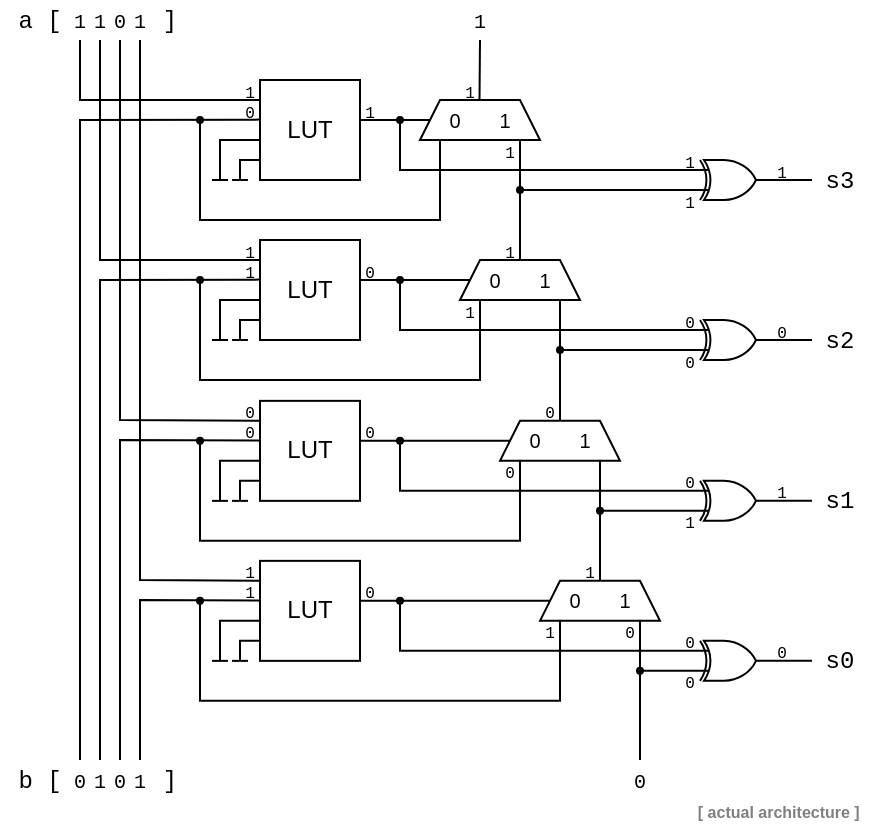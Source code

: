 <mxfile version="20.6.2" type="device"><diagram id="QIQ6ifybFqxWs6wBlKQ4" name="Page-1"><mxGraphModel dx="1132" dy="748" grid="1" gridSize="10" guides="1" tooltips="1" connect="1" arrows="1" fold="1" page="1" pageScale="1" pageWidth="827" pageHeight="1169" math="0" shadow="0"><root><mxCell id="0"/><mxCell id="1" parent="0"/><mxCell id="MsteO8W3NnB9zW2pHXRC-1" value="" style="endArrow=none;html=1;rounded=0;fontSize=10;" parent="1" edge="1"><mxGeometry width="50" height="50" relative="1" as="geometry"><mxPoint x="279.67" y="100.0" as="sourcePoint"/><mxPoint x="280" y="60" as="targetPoint"/></mxGeometry></mxCell><mxCell id="g6_F6uSluUPPCgOtx6B5-8" value="" style="verticalLabelPosition=bottom;shadow=0;dashed=0;align=center;html=1;verticalAlign=top;shape=mxgraph.electrical.logic_gates.logic_gate;operation=xor;" parent="1" vertex="1"><mxGeometry x="386" y="120" width="40" height="20" as="geometry"/></mxCell><mxCell id="g6_F6uSluUPPCgOtx6B5-10" value="" style="endArrow=oval;html=1;rounded=0;exitX=0;exitY=0.75;exitDx=0;exitDy=0;exitPerimeter=0;endFill=1;endSize=3;startSize=3;" parent="1" source="g6_F6uSluUPPCgOtx6B5-8" edge="1"><mxGeometry width="50" height="50" relative="1" as="geometry"><mxPoint x="330" y="150" as="sourcePoint"/><mxPoint x="300" y="135" as="targetPoint"/><Array as="points"/></mxGeometry></mxCell><mxCell id="g6_F6uSluUPPCgOtx6B5-11" value="" style="endArrow=oval;html=1;rounded=0;exitX=0;exitY=0.25;exitDx=0;exitDy=0;exitPerimeter=0;endFill=1;endSize=3;startSize=3;" parent="1" source="g6_F6uSluUPPCgOtx6B5-8" edge="1"><mxGeometry width="50" height="50" relative="1" as="geometry"><mxPoint x="263" y="140" as="sourcePoint"/><mxPoint x="240.0" y="100" as="targetPoint"/><Array as="points"><mxPoint x="240" y="125"/></Array></mxGeometry></mxCell><mxCell id="g6_F6uSluUPPCgOtx6B5-12" value="" style="endArrow=none;html=1;rounded=0;" parent="1" edge="1"><mxGeometry width="50" height="50" relative="1" as="geometry"><mxPoint x="426.0" y="130" as="sourcePoint"/><mxPoint x="446.0" y="130" as="targetPoint"/><Array as="points"/></mxGeometry></mxCell><mxCell id="g6_F6uSluUPPCgOtx6B5-23" value="" style="endArrow=none;html=1;rounded=0;fontSize=10;" parent="1" edge="1"><mxGeometry width="50" height="50" relative="1" as="geometry"><mxPoint x="300" y="170" as="sourcePoint"/><mxPoint x="300" y="110" as="targetPoint"/></mxGeometry></mxCell><mxCell id="g6_F6uSluUPPCgOtx6B5-24" value="" style="endArrow=none;html=1;rounded=0;fontSize=10;" parent="1" edge="1"><mxGeometry width="50" height="50" relative="1" as="geometry"><mxPoint x="260.0" y="100" as="sourcePoint"/><mxPoint x="220" y="100" as="targetPoint"/></mxGeometry></mxCell><mxCell id="g6_F6uSluUPPCgOtx6B5-25" value="" style="endArrow=baseDash;html=1;rounded=0;fontSize=10;endFill=0;" parent="1" edge="1"><mxGeometry width="50" height="50" relative="1" as="geometry"><mxPoint x="180.0" y="120" as="sourcePoint"/><mxPoint x="160" y="130" as="targetPoint"/><Array as="points"><mxPoint x="160" y="120"/></Array></mxGeometry></mxCell><mxCell id="g6_F6uSluUPPCgOtx6B5-26" value="" style="endArrow=baseDash;html=1;rounded=0;fontSize=10;endFill=0;" parent="1" edge="1"><mxGeometry width="50" height="50" relative="1" as="geometry"><mxPoint x="180" y="110" as="sourcePoint"/><mxPoint x="150" y="130" as="targetPoint"/><Array as="points"><mxPoint x="150" y="110"/></Array></mxGeometry></mxCell><mxCell id="g6_F6uSluUPPCgOtx6B5-27" value="" style="endArrow=none;html=1;rounded=0;fontSize=10;" parent="1" edge="1"><mxGeometry width="50" height="50" relative="1" as="geometry"><mxPoint x="170.0" y="99.81" as="sourcePoint"/><mxPoint x="80" y="420" as="targetPoint"/><Array as="points"><mxPoint x="80" y="100"/></Array></mxGeometry></mxCell><mxCell id="g6_F6uSluUPPCgOtx6B5-28" value="" style="endArrow=none;html=1;rounded=0;fontSize=10;" parent="1" edge="1"><mxGeometry width="50" height="50" relative="1" as="geometry"><mxPoint x="170.0" y="90" as="sourcePoint"/><mxPoint x="80" y="60" as="targetPoint"/><Array as="points"><mxPoint x="80" y="90"/></Array></mxGeometry></mxCell><mxCell id="g6_F6uSluUPPCgOtx6B5-1" value="LUT" style="rounded=0;whiteSpace=wrap;html=1;" parent="1" vertex="1"><mxGeometry x="170" y="80" width="50" height="50" as="geometry"/></mxCell><mxCell id="g6_F6uSluUPPCgOtx6B5-29" value="" style="endArrow=oval;html=1;rounded=0;endFill=1;endSize=3;startSize=3;" parent="1" edge="1"><mxGeometry width="50" height="50" relative="1" as="geometry"><mxPoint x="260" y="110" as="sourcePoint"/><mxPoint x="140" y="100" as="targetPoint"/><Array as="points"><mxPoint x="260" y="150"/><mxPoint x="140" y="150"/></Array></mxGeometry></mxCell><mxCell id="g6_F6uSluUPPCgOtx6B5-9" value="&lt;font style=&quot;font-size: 10px;&quot;&gt;0&amp;nbsp; &amp;nbsp; &amp;nbsp; &amp;nbsp;1&lt;/font&gt;" style="shape=trapezoid;perimeter=trapezoidPerimeter;whiteSpace=wrap;html=1;fixedSize=1;size=10;" parent="1" vertex="1"><mxGeometry x="250" y="90" width="60" height="20" as="geometry"/></mxCell><mxCell id="g6_F6uSluUPPCgOtx6B5-83" value="" style="verticalLabelPosition=bottom;shadow=0;dashed=0;align=center;html=1;verticalAlign=top;shape=mxgraph.electrical.logic_gates.logic_gate;operation=xor;" parent="1" vertex="1"><mxGeometry x="386" y="200" width="40" height="20" as="geometry"/></mxCell><mxCell id="g6_F6uSluUPPCgOtx6B5-84" value="" style="endArrow=oval;html=1;rounded=0;exitX=0;exitY=0.75;exitDx=0;exitDy=0;exitPerimeter=0;endFill=1;endSize=3;startSize=3;" parent="1" source="g6_F6uSluUPPCgOtx6B5-83" edge="1"><mxGeometry width="50" height="50" relative="1" as="geometry"><mxPoint x="330" y="230" as="sourcePoint"/><mxPoint x="320" y="215" as="targetPoint"/><Array as="points"/></mxGeometry></mxCell><mxCell id="g6_F6uSluUPPCgOtx6B5-85" value="" style="endArrow=oval;html=1;rounded=0;exitX=0;exitY=0.25;exitDx=0;exitDy=0;exitPerimeter=0;endFill=1;endSize=3;startSize=3;" parent="1" source="g6_F6uSluUPPCgOtx6B5-83" edge="1"><mxGeometry width="50" height="50" relative="1" as="geometry"><mxPoint x="263" y="220" as="sourcePoint"/><mxPoint x="240.0" y="180" as="targetPoint"/><Array as="points"><mxPoint x="240" y="205"/></Array></mxGeometry></mxCell><mxCell id="g6_F6uSluUPPCgOtx6B5-86" value="" style="endArrow=none;html=1;rounded=0;" parent="1" edge="1"><mxGeometry width="50" height="50" relative="1" as="geometry"><mxPoint x="426" y="210" as="sourcePoint"/><mxPoint x="446" y="210" as="targetPoint"/><Array as="points"/></mxGeometry></mxCell><mxCell id="g6_F6uSluUPPCgOtx6B5-87" value="" style="endArrow=none;html=1;rounded=0;fontSize=10;" parent="1" edge="1"><mxGeometry width="50" height="50" relative="1" as="geometry"><mxPoint x="320.0" y="250" as="sourcePoint"/><mxPoint x="320.0" y="190" as="targetPoint"/></mxGeometry></mxCell><mxCell id="g6_F6uSluUPPCgOtx6B5-88" value="" style="endArrow=none;html=1;rounded=0;fontSize=10;" parent="1" edge="1"><mxGeometry width="50" height="50" relative="1" as="geometry"><mxPoint x="280" y="180" as="sourcePoint"/><mxPoint x="220" y="180" as="targetPoint"/></mxGeometry></mxCell><mxCell id="g6_F6uSluUPPCgOtx6B5-89" value="" style="endArrow=baseDash;html=1;rounded=0;fontSize=10;endFill=0;" parent="1" edge="1"><mxGeometry width="50" height="50" relative="1" as="geometry"><mxPoint x="180.0" y="200" as="sourcePoint"/><mxPoint x="160" y="210" as="targetPoint"/><Array as="points"><mxPoint x="160" y="200"/></Array></mxGeometry></mxCell><mxCell id="g6_F6uSluUPPCgOtx6B5-90" value="" style="endArrow=baseDash;html=1;rounded=0;fontSize=10;endFill=0;" parent="1" edge="1"><mxGeometry width="50" height="50" relative="1" as="geometry"><mxPoint x="180" y="190" as="sourcePoint"/><mxPoint x="150" y="210" as="targetPoint"/><Array as="points"><mxPoint x="150" y="190"/></Array></mxGeometry></mxCell><mxCell id="g6_F6uSluUPPCgOtx6B5-91" value="" style="endArrow=none;html=1;rounded=0;fontSize=10;" parent="1" edge="1"><mxGeometry width="50" height="50" relative="1" as="geometry"><mxPoint x="170.0" y="179.81" as="sourcePoint"/><mxPoint x="90" y="420" as="targetPoint"/><Array as="points"><mxPoint x="90" y="180"/></Array></mxGeometry></mxCell><mxCell id="g6_F6uSluUPPCgOtx6B5-92" value="" style="endArrow=none;html=1;rounded=0;fontSize=10;" parent="1" edge="1"><mxGeometry width="50" height="50" relative="1" as="geometry"><mxPoint x="170.0" y="170" as="sourcePoint"/><mxPoint x="90" y="60" as="targetPoint"/><Array as="points"><mxPoint x="90" y="170"/></Array></mxGeometry></mxCell><mxCell id="g6_F6uSluUPPCgOtx6B5-93" value="LUT" style="rounded=0;whiteSpace=wrap;html=1;" parent="1" vertex="1"><mxGeometry x="170" y="160" width="50" height="50" as="geometry"/></mxCell><mxCell id="g6_F6uSluUPPCgOtx6B5-94" value="" style="endArrow=oval;html=1;rounded=0;endFill=1;endSize=3;startSize=3;" parent="1" edge="1"><mxGeometry width="50" height="50" relative="1" as="geometry"><mxPoint x="280" y="190" as="sourcePoint"/><mxPoint x="140" y="180" as="targetPoint"/><Array as="points"><mxPoint x="280" y="230"/><mxPoint x="140" y="230"/></Array></mxGeometry></mxCell><mxCell id="g6_F6uSluUPPCgOtx6B5-95" value="&lt;font style=&quot;font-size: 10px;&quot;&gt;0&amp;nbsp; &amp;nbsp; &amp;nbsp; &amp;nbsp;1&lt;/font&gt;" style="shape=trapezoid;perimeter=trapezoidPerimeter;whiteSpace=wrap;html=1;fixedSize=1;size=10;" parent="1" vertex="1"><mxGeometry x="270" y="170" width="60" height="20" as="geometry"/></mxCell><mxCell id="g6_F6uSluUPPCgOtx6B5-96" value="" style="verticalLabelPosition=bottom;shadow=0;dashed=0;align=center;html=1;verticalAlign=top;shape=mxgraph.electrical.logic_gates.logic_gate;operation=xor;" parent="1" vertex="1"><mxGeometry x="386" y="280.43" width="40" height="20" as="geometry"/></mxCell><mxCell id="g6_F6uSluUPPCgOtx6B5-97" value="" style="endArrow=oval;html=1;rounded=0;exitX=0;exitY=0.75;exitDx=0;exitDy=0;exitPerimeter=0;endFill=1;endSize=3;startSize=3;" parent="1" source="g6_F6uSluUPPCgOtx6B5-96" edge="1"><mxGeometry width="50" height="50" relative="1" as="geometry"><mxPoint x="330" y="310.43" as="sourcePoint"/><mxPoint x="340" y="295.43" as="targetPoint"/><Array as="points"/></mxGeometry></mxCell><mxCell id="g6_F6uSluUPPCgOtx6B5-98" value="" style="endArrow=oval;html=1;rounded=0;exitX=0;exitY=0.25;exitDx=0;exitDy=0;exitPerimeter=0;endFill=1;endSize=3;startSize=3;" parent="1" source="g6_F6uSluUPPCgOtx6B5-96" edge="1"><mxGeometry width="50" height="50" relative="1" as="geometry"><mxPoint x="263" y="300.43" as="sourcePoint"/><mxPoint x="240.0" y="260.43" as="targetPoint"/><Array as="points"><mxPoint x="240" y="285.43"/></Array></mxGeometry></mxCell><mxCell id="g6_F6uSluUPPCgOtx6B5-99" value="" style="endArrow=none;html=1;rounded=0;" parent="1" edge="1"><mxGeometry width="50" height="50" relative="1" as="geometry"><mxPoint x="426" y="290.43" as="sourcePoint"/><mxPoint x="446" y="290.43" as="targetPoint"/><Array as="points"/></mxGeometry></mxCell><mxCell id="g6_F6uSluUPPCgOtx6B5-100" value="" style="endArrow=none;html=1;rounded=0;fontSize=10;" parent="1" edge="1"><mxGeometry width="50" height="50" relative="1" as="geometry"><mxPoint x="340" y="330.43" as="sourcePoint"/><mxPoint x="340" y="270.43" as="targetPoint"/></mxGeometry></mxCell><mxCell id="g6_F6uSluUPPCgOtx6B5-101" value="" style="endArrow=none;html=1;rounded=0;fontSize=10;" parent="1" edge="1"><mxGeometry width="50" height="50" relative="1" as="geometry"><mxPoint x="300" y="260.43" as="sourcePoint"/><mxPoint x="220" y="260.43" as="targetPoint"/></mxGeometry></mxCell><mxCell id="g6_F6uSluUPPCgOtx6B5-102" value="" style="endArrow=baseDash;html=1;rounded=0;fontSize=10;endFill=0;" parent="1" edge="1"><mxGeometry width="50" height="50" relative="1" as="geometry"><mxPoint x="180.0" y="280.43" as="sourcePoint"/><mxPoint x="160" y="290.43" as="targetPoint"/><Array as="points"><mxPoint x="160" y="280.43"/></Array></mxGeometry></mxCell><mxCell id="g6_F6uSluUPPCgOtx6B5-103" value="" style="endArrow=baseDash;html=1;rounded=0;fontSize=10;endFill=0;" parent="1" edge="1"><mxGeometry width="50" height="50" relative="1" as="geometry"><mxPoint x="180" y="270.43" as="sourcePoint"/><mxPoint x="150" y="290.43" as="targetPoint"/><Array as="points"><mxPoint x="150" y="270.43"/></Array></mxGeometry></mxCell><mxCell id="g6_F6uSluUPPCgOtx6B5-104" value="" style="endArrow=none;html=1;rounded=0;fontSize=10;" parent="1" edge="1"><mxGeometry width="50" height="50" relative="1" as="geometry"><mxPoint x="170.0" y="260.24" as="sourcePoint"/><mxPoint x="100" y="420" as="targetPoint"/><Array as="points"><mxPoint x="100" y="260"/></Array></mxGeometry></mxCell><mxCell id="g6_F6uSluUPPCgOtx6B5-105" value="" style="endArrow=none;html=1;rounded=0;fontSize=10;" parent="1" edge="1"><mxGeometry width="50" height="50" relative="1" as="geometry"><mxPoint x="170.0" y="250.43" as="sourcePoint"/><mxPoint x="100" y="60" as="targetPoint"/><Array as="points"><mxPoint x="100" y="250"/></Array></mxGeometry></mxCell><mxCell id="g6_F6uSluUPPCgOtx6B5-106" value="LUT" style="rounded=0;whiteSpace=wrap;html=1;" parent="1" vertex="1"><mxGeometry x="170" y="240.43" width="50" height="50" as="geometry"/></mxCell><mxCell id="g6_F6uSluUPPCgOtx6B5-107" value="" style="endArrow=oval;html=1;rounded=0;endFill=1;endSize=3;startSize=3;" parent="1" edge="1"><mxGeometry width="50" height="50" relative="1" as="geometry"><mxPoint x="300" y="270.43" as="sourcePoint"/><mxPoint x="140" y="260.43" as="targetPoint"/><Array as="points"><mxPoint x="300" y="310.43"/><mxPoint x="140" y="310.43"/></Array></mxGeometry></mxCell><mxCell id="g6_F6uSluUPPCgOtx6B5-108" value="&lt;font style=&quot;font-size: 10px;&quot;&gt;0&amp;nbsp; &amp;nbsp; &amp;nbsp; &amp;nbsp;1&lt;/font&gt;" style="shape=trapezoid;perimeter=trapezoidPerimeter;whiteSpace=wrap;html=1;fixedSize=1;size=10;" parent="1" vertex="1"><mxGeometry x="290" y="250.43" width="60" height="20" as="geometry"/></mxCell><mxCell id="g6_F6uSluUPPCgOtx6B5-122" value="" style="verticalLabelPosition=bottom;shadow=0;dashed=0;align=center;html=1;verticalAlign=top;shape=mxgraph.electrical.logic_gates.logic_gate;operation=xor;" parent="1" vertex="1"><mxGeometry x="386" y="360.43" width="40" height="20" as="geometry"/></mxCell><mxCell id="g6_F6uSluUPPCgOtx6B5-123" value="" style="endArrow=oval;html=1;rounded=0;exitX=0;exitY=0.75;exitDx=0;exitDy=0;exitPerimeter=0;endFill=1;endSize=3;startSize=3;" parent="1" source="g6_F6uSluUPPCgOtx6B5-122" edge="1"><mxGeometry width="50" height="50" relative="1" as="geometry"><mxPoint x="330" y="390.43" as="sourcePoint"/><mxPoint x="360" y="375.43" as="targetPoint"/><Array as="points"/></mxGeometry></mxCell><mxCell id="g6_F6uSluUPPCgOtx6B5-124" value="" style="endArrow=oval;html=1;rounded=0;exitX=0;exitY=0.25;exitDx=0;exitDy=0;exitPerimeter=0;endFill=1;endSize=3;startSize=3;" parent="1" source="g6_F6uSluUPPCgOtx6B5-122" edge="1"><mxGeometry width="50" height="50" relative="1" as="geometry"><mxPoint x="263" y="380.43" as="sourcePoint"/><mxPoint x="240" y="340.43" as="targetPoint"/><Array as="points"><mxPoint x="240" y="365.43"/></Array></mxGeometry></mxCell><mxCell id="g6_F6uSluUPPCgOtx6B5-125" value="" style="endArrow=none;html=1;rounded=0;" parent="1" edge="1"><mxGeometry width="50" height="50" relative="1" as="geometry"><mxPoint x="426" y="370.43" as="sourcePoint"/><mxPoint x="446" y="370.43" as="targetPoint"/><Array as="points"/></mxGeometry></mxCell><mxCell id="g6_F6uSluUPPCgOtx6B5-126" value="" style="endArrow=none;html=1;rounded=0;fontSize=10;" parent="1" edge="1"><mxGeometry width="50" height="50" relative="1" as="geometry"><mxPoint x="360" y="420" as="sourcePoint"/><mxPoint x="360" y="350.43" as="targetPoint"/></mxGeometry></mxCell><mxCell id="g6_F6uSluUPPCgOtx6B5-127" value="" style="endArrow=none;html=1;rounded=0;fontSize=10;" parent="1" edge="1"><mxGeometry width="50" height="50" relative="1" as="geometry"><mxPoint x="320" y="340.43" as="sourcePoint"/><mxPoint x="220" y="340.43" as="targetPoint"/></mxGeometry></mxCell><mxCell id="g6_F6uSluUPPCgOtx6B5-128" value="" style="endArrow=baseDash;html=1;rounded=0;fontSize=10;endFill=0;" parent="1" edge="1"><mxGeometry width="50" height="50" relative="1" as="geometry"><mxPoint x="180.0" y="360.43" as="sourcePoint"/><mxPoint x="160" y="370.43" as="targetPoint"/><Array as="points"><mxPoint x="160" y="360.43"/></Array></mxGeometry></mxCell><mxCell id="g6_F6uSluUPPCgOtx6B5-129" value="" style="endArrow=baseDash;html=1;rounded=0;fontSize=10;endFill=0;" parent="1" edge="1"><mxGeometry width="50" height="50" relative="1" as="geometry"><mxPoint x="180" y="350.43" as="sourcePoint"/><mxPoint x="150" y="370.43" as="targetPoint"/><Array as="points"><mxPoint x="150" y="350.43"/></Array></mxGeometry></mxCell><mxCell id="g6_F6uSluUPPCgOtx6B5-130" value="" style="endArrow=none;html=1;rounded=0;fontSize=10;" parent="1" edge="1"><mxGeometry width="50" height="50" relative="1" as="geometry"><mxPoint x="170.0" y="340.24" as="sourcePoint"/><mxPoint x="110" y="420" as="targetPoint"/><Array as="points"><mxPoint x="110" y="340"/></Array></mxGeometry></mxCell><mxCell id="g6_F6uSluUPPCgOtx6B5-131" value="" style="endArrow=none;html=1;rounded=0;fontSize=10;" parent="1" edge="1"><mxGeometry width="50" height="50" relative="1" as="geometry"><mxPoint x="170.0" y="330.43" as="sourcePoint"/><mxPoint x="110" y="60" as="targetPoint"/><Array as="points"><mxPoint x="110" y="330"/></Array></mxGeometry></mxCell><mxCell id="g6_F6uSluUPPCgOtx6B5-132" value="LUT" style="rounded=0;whiteSpace=wrap;html=1;" parent="1" vertex="1"><mxGeometry x="170" y="320.43" width="50" height="50" as="geometry"/></mxCell><mxCell id="g6_F6uSluUPPCgOtx6B5-133" value="" style="endArrow=oval;html=1;rounded=0;endFill=1;endSize=3;startSize=3;" parent="1" edge="1"><mxGeometry width="50" height="50" relative="1" as="geometry"><mxPoint x="320" y="350.43" as="sourcePoint"/><mxPoint x="140" y="340.43" as="targetPoint"/><Array as="points"><mxPoint x="320" y="390.43"/><mxPoint x="140" y="390.43"/></Array></mxGeometry></mxCell><mxCell id="g6_F6uSluUPPCgOtx6B5-134" value="&lt;font style=&quot;font-size: 10px;&quot;&gt;0&amp;nbsp; &amp;nbsp; &amp;nbsp; &amp;nbsp;1&lt;/font&gt;" style="shape=trapezoid;perimeter=trapezoidPerimeter;whiteSpace=wrap;html=1;fixedSize=1;size=10;" parent="1" vertex="1"><mxGeometry x="310" y="330.43" width="60" height="20" as="geometry"/></mxCell><mxCell id="MsteO8W3NnB9zW2pHXRC-4" value="&lt;font face=&quot;Courier New&quot;&gt;s0&lt;/font&gt;" style="text;html=1;strokeColor=none;fillColor=none;align=center;verticalAlign=middle;whiteSpace=wrap;rounded=0;" parent="1" vertex="1"><mxGeometry x="450" y="360" width="20" height="20" as="geometry"/></mxCell><mxCell id="MsteO8W3NnB9zW2pHXRC-5" value="&lt;font face=&quot;Courier New&quot;&gt;s1&lt;/font&gt;" style="text;html=1;strokeColor=none;fillColor=none;align=center;verticalAlign=middle;whiteSpace=wrap;rounded=0;" parent="1" vertex="1"><mxGeometry x="450" y="280.43" width="20" height="20" as="geometry"/></mxCell><mxCell id="MsteO8W3NnB9zW2pHXRC-6" value="&lt;font face=&quot;Courier New&quot;&gt;s2&lt;/font&gt;" style="text;html=1;strokeColor=none;fillColor=none;align=center;verticalAlign=middle;whiteSpace=wrap;rounded=0;" parent="1" vertex="1"><mxGeometry x="450" y="200" width="20" height="20" as="geometry"/></mxCell><mxCell id="MsteO8W3NnB9zW2pHXRC-7" value="&lt;font face=&quot;Courier New&quot;&gt;s3&lt;/font&gt;" style="text;html=1;strokeColor=none;fillColor=none;align=center;verticalAlign=middle;whiteSpace=wrap;rounded=0;" parent="1" vertex="1"><mxGeometry x="450" y="120" width="20" height="20" as="geometry"/></mxCell><mxCell id="MsteO8W3NnB9zW2pHXRC-8" value="&lt;font style=&quot;font-size: 10px;&quot; face=&quot;Courier New&quot;&gt;1&lt;/font&gt;" style="text;html=1;strokeColor=none;fillColor=none;align=center;verticalAlign=middle;whiteSpace=wrap;rounded=0;" parent="1" vertex="1"><mxGeometry x="100" y="40" width="20" height="20" as="geometry"/></mxCell><mxCell id="MsteO8W3NnB9zW2pHXRC-9" value="&lt;font style=&quot;font-size: 10px;&quot; face=&quot;Courier New&quot;&gt;0&lt;/font&gt;" style="text;html=1;strokeColor=none;fillColor=none;align=center;verticalAlign=middle;whiteSpace=wrap;rounded=0;" parent="1" vertex="1"><mxGeometry x="90" y="40" width="20" height="20" as="geometry"/></mxCell><mxCell id="MsteO8W3NnB9zW2pHXRC-10" value="&lt;font style=&quot;font-size: 10px;&quot; face=&quot;Courier New&quot;&gt;1&lt;/font&gt;" style="text;html=1;strokeColor=none;fillColor=none;align=center;verticalAlign=middle;whiteSpace=wrap;rounded=0;" parent="1" vertex="1"><mxGeometry x="80" y="40" width="20" height="20" as="geometry"/></mxCell><mxCell id="MsteO8W3NnB9zW2pHXRC-11" value="&lt;font style=&quot;font-size: 10px;&quot; face=&quot;Courier New&quot;&gt;1&lt;/font&gt;" style="text;html=1;strokeColor=none;fillColor=none;align=center;verticalAlign=middle;whiteSpace=wrap;rounded=0;" parent="1" vertex="1"><mxGeometry x="70" y="40" width="20" height="20" as="geometry"/></mxCell><mxCell id="MsteO8W3NnB9zW2pHXRC-12" value="&lt;font style=&quot;font-size: 10px;&quot; face=&quot;Courier New&quot;&gt;1&lt;/font&gt;" style="text;html=1;strokeColor=none;fillColor=none;align=center;verticalAlign=middle;whiteSpace=wrap;rounded=0;" parent="1" vertex="1"><mxGeometry x="100" y="420" width="20" height="20" as="geometry"/></mxCell><mxCell id="MsteO8W3NnB9zW2pHXRC-13" value="&lt;font style=&quot;font-size: 10px;&quot; face=&quot;Courier New&quot;&gt;0&lt;/font&gt;" style="text;html=1;strokeColor=none;fillColor=none;align=center;verticalAlign=middle;whiteSpace=wrap;rounded=0;" parent="1" vertex="1"><mxGeometry x="90" y="420" width="20" height="20" as="geometry"/></mxCell><mxCell id="MsteO8W3NnB9zW2pHXRC-14" value="&lt;font face=&quot;Courier New&quot;&gt;&lt;span style=&quot;font-size: 10px;&quot;&gt;1&lt;/span&gt;&lt;/font&gt;" style="text;html=1;strokeColor=none;fillColor=none;align=center;verticalAlign=middle;whiteSpace=wrap;rounded=0;" parent="1" vertex="1"><mxGeometry x="80" y="420" width="20" height="20" as="geometry"/></mxCell><mxCell id="MsteO8W3NnB9zW2pHXRC-15" value="&lt;font style=&quot;font-size: 10px;&quot; face=&quot;Courier New&quot;&gt;0&lt;/font&gt;" style="text;html=1;strokeColor=none;fillColor=none;align=center;verticalAlign=middle;whiteSpace=wrap;rounded=0;" parent="1" vertex="1"><mxGeometry x="70" y="420" width="20" height="20" as="geometry"/></mxCell><mxCell id="MsteO8W3NnB9zW2pHXRC-23" value="&lt;font style=&quot;font-size: 8px;&quot; face=&quot;Courier New&quot;&gt;1&lt;/font&gt;" style="text;html=1;strokeColor=none;fillColor=none;align=center;verticalAlign=middle;whiteSpace=wrap;rounded=0;" parent="1" vertex="1"><mxGeometry x="160" y="330.43" width="10" height="10" as="geometry"/></mxCell><mxCell id="MsteO8W3NnB9zW2pHXRC-24" value="&lt;font style=&quot;font-size: 8px;&quot; face=&quot;Courier New&quot;&gt;1&lt;/font&gt;" style="text;html=1;strokeColor=none;fillColor=none;align=center;verticalAlign=middle;whiteSpace=wrap;rounded=0;" parent="1" vertex="1"><mxGeometry x="160" y="320.43" width="10" height="10" as="geometry"/></mxCell><mxCell id="MsteO8W3NnB9zW2pHXRC-25" value="&lt;font style=&quot;font-size: 8px;&quot; face=&quot;Courier New&quot;&gt;0&lt;/font&gt;" style="text;html=1;strokeColor=none;fillColor=none;align=center;verticalAlign=middle;whiteSpace=wrap;rounded=0;" parent="1" vertex="1"><mxGeometry x="220" y="330.43" width="10" height="10" as="geometry"/></mxCell><mxCell id="MsteO8W3NnB9zW2pHXRC-26" value="&lt;font style=&quot;font-size: 8px;&quot; face=&quot;Courier New&quot;&gt;1&lt;/font&gt;" style="text;html=1;strokeColor=none;fillColor=none;align=center;verticalAlign=middle;whiteSpace=wrap;rounded=0;" parent="1" vertex="1"><mxGeometry x="310" y="350" width="10" height="10" as="geometry"/></mxCell><mxCell id="MsteO8W3NnB9zW2pHXRC-27" value="&lt;font style=&quot;font-size: 8px;&quot; face=&quot;Courier New&quot;&gt;0&lt;/font&gt;" style="text;html=1;strokeColor=none;fillColor=none;align=center;verticalAlign=middle;whiteSpace=wrap;rounded=0;" parent="1" vertex="1"><mxGeometry x="350" y="350.43" width="10" height="10" as="geometry"/></mxCell><mxCell id="MsteO8W3NnB9zW2pHXRC-28" value="&lt;font style=&quot;font-size: 8px;&quot; face=&quot;Courier New&quot;&gt;1&lt;/font&gt;" style="text;html=1;strokeColor=none;fillColor=none;align=center;verticalAlign=middle;whiteSpace=wrap;rounded=0;" parent="1" vertex="1"><mxGeometry x="330" y="320.43" width="10" height="10" as="geometry"/></mxCell><mxCell id="MsteO8W3NnB9zW2pHXRC-29" value="&lt;font style=&quot;font-size: 8px;&quot; face=&quot;Courier New&quot;&gt;0&lt;/font&gt;" style="text;html=1;strokeColor=none;fillColor=none;align=center;verticalAlign=middle;whiteSpace=wrap;rounded=0;" parent="1" vertex="1"><mxGeometry x="380" y="350.43" width="10" height="19.57" as="geometry"/></mxCell><mxCell id="MsteO8W3NnB9zW2pHXRC-30" value="&lt;font style=&quot;font-size: 8px;&quot; face=&quot;Courier New&quot;&gt;0&lt;/font&gt;" style="text;html=1;strokeColor=none;fillColor=none;align=center;verticalAlign=middle;whiteSpace=wrap;rounded=0;" parent="1" vertex="1"><mxGeometry x="380" y="370" width="10" height="19.57" as="geometry"/></mxCell><mxCell id="MsteO8W3NnB9zW2pHXRC-31" value="&lt;font style=&quot;font-size: 8px;&quot; face=&quot;Courier New&quot;&gt;0&lt;/font&gt;" style="text;html=1;strokeColor=none;fillColor=none;align=center;verticalAlign=middle;whiteSpace=wrap;rounded=0;" parent="1" vertex="1"><mxGeometry x="426" y="360.43" width="10" height="10" as="geometry"/></mxCell><mxCell id="MsteO8W3NnB9zW2pHXRC-32" value="&lt;font style=&quot;font-size: 8px;&quot; face=&quot;Courier New&quot;&gt;1&lt;/font&gt;" style="text;html=1;strokeColor=none;fillColor=none;align=center;verticalAlign=middle;whiteSpace=wrap;rounded=0;" parent="1" vertex="1"><mxGeometry x="380" y="290.43" width="10" height="19.57" as="geometry"/></mxCell><mxCell id="MsteO8W3NnB9zW2pHXRC-33" value="&lt;font style=&quot;font-size: 8px;&quot; face=&quot;Courier New&quot;&gt;0&lt;/font&gt;" style="text;html=1;strokeColor=none;fillColor=none;align=center;verticalAlign=middle;whiteSpace=wrap;rounded=0;" parent="1" vertex="1"><mxGeometry x="160" y="250.43" width="10" height="10" as="geometry"/></mxCell><mxCell id="MsteO8W3NnB9zW2pHXRC-34" value="&lt;font style=&quot;font-size: 8px;&quot; face=&quot;Courier New&quot;&gt;0&lt;/font&gt;" style="text;html=1;strokeColor=none;fillColor=none;align=center;verticalAlign=middle;whiteSpace=wrap;rounded=0;" parent="1" vertex="1"><mxGeometry x="160" y="240.43" width="10" height="10" as="geometry"/></mxCell><mxCell id="MsteO8W3NnB9zW2pHXRC-35" value="&lt;font style=&quot;font-size: 8px;&quot; face=&quot;Courier New&quot;&gt;0&lt;/font&gt;" style="text;html=1;strokeColor=none;fillColor=none;align=center;verticalAlign=middle;whiteSpace=wrap;rounded=0;" parent="1" vertex="1"><mxGeometry x="220" y="250.43" width="10" height="10" as="geometry"/></mxCell><mxCell id="MsteO8W3NnB9zW2pHXRC-36" value="&lt;font style=&quot;font-size: 8px;&quot; face=&quot;Courier New&quot;&gt;0&lt;/font&gt;" style="text;html=1;strokeColor=none;fillColor=none;align=center;verticalAlign=middle;whiteSpace=wrap;rounded=0;" parent="1" vertex="1"><mxGeometry x="290" y="270.43" width="10" height="10" as="geometry"/></mxCell><mxCell id="MsteO8W3NnB9zW2pHXRC-37" value="&lt;font style=&quot;font-size: 8px;&quot; face=&quot;Courier New&quot;&gt;0&lt;/font&gt;" style="text;html=1;strokeColor=none;fillColor=none;align=center;verticalAlign=middle;whiteSpace=wrap;rounded=0;" parent="1" vertex="1"><mxGeometry x="310" y="240.43" width="10" height="10" as="geometry"/></mxCell><mxCell id="MsteO8W3NnB9zW2pHXRC-38" value="&lt;font style=&quot;font-size: 8px;&quot; face=&quot;Courier New&quot;&gt;0&lt;/font&gt;" style="text;html=1;strokeColor=none;fillColor=none;align=center;verticalAlign=middle;whiteSpace=wrap;rounded=0;" parent="1" vertex="1"><mxGeometry x="380" y="210" width="10" height="20" as="geometry"/></mxCell><mxCell id="MsteO8W3NnB9zW2pHXRC-39" value="&lt;font style=&quot;font-size: 8px;&quot; face=&quot;Courier New&quot;&gt;0&lt;/font&gt;" style="text;html=1;strokeColor=none;fillColor=none;align=center;verticalAlign=middle;whiteSpace=wrap;rounded=0;" parent="1" vertex="1"><mxGeometry x="380" y="270.43" width="10" height="19.57" as="geometry"/></mxCell><mxCell id="MsteO8W3NnB9zW2pHXRC-40" value="&lt;font style=&quot;font-size: 8px;&quot; face=&quot;Courier New&quot;&gt;1&lt;/font&gt;" style="text;html=1;strokeColor=none;fillColor=none;align=center;verticalAlign=middle;whiteSpace=wrap;rounded=0;" parent="1" vertex="1"><mxGeometry x="426" y="280" width="10" height="10" as="geometry"/></mxCell><mxCell id="MsteO8W3NnB9zW2pHXRC-41" value="&lt;font style=&quot;font-size: 8px;&quot; face=&quot;Courier New&quot;&gt;1&lt;/font&gt;" style="text;html=1;strokeColor=none;fillColor=none;align=center;verticalAlign=middle;whiteSpace=wrap;rounded=0;" parent="1" vertex="1"><mxGeometry x="160" y="170" width="10" height="10" as="geometry"/></mxCell><mxCell id="MsteO8W3NnB9zW2pHXRC-42" value="&lt;font style=&quot;font-size: 8px;&quot; face=&quot;Courier New&quot;&gt;1&lt;/font&gt;" style="text;html=1;strokeColor=none;fillColor=none;align=center;verticalAlign=middle;whiteSpace=wrap;rounded=0;" parent="1" vertex="1"><mxGeometry x="160" y="160" width="10" height="10" as="geometry"/></mxCell><mxCell id="MsteO8W3NnB9zW2pHXRC-43" value="&lt;font style=&quot;font-size: 8px;&quot; face=&quot;Courier New&quot;&gt;0&lt;/font&gt;" style="text;html=1;strokeColor=none;fillColor=none;align=center;verticalAlign=middle;whiteSpace=wrap;rounded=0;" parent="1" vertex="1"><mxGeometry x="220" y="170" width="10" height="10" as="geometry"/></mxCell><mxCell id="MsteO8W3NnB9zW2pHXRC-44" value="&lt;font style=&quot;font-size: 8px;&quot; face=&quot;Courier New&quot;&gt;0&lt;/font&gt;" style="text;html=1;strokeColor=none;fillColor=none;align=center;verticalAlign=middle;whiteSpace=wrap;rounded=0;" parent="1" vertex="1"><mxGeometry x="380" y="190" width="10" height="20" as="geometry"/></mxCell><mxCell id="MsteO8W3NnB9zW2pHXRC-45" value="&lt;font style=&quot;font-size: 8px;&quot; face=&quot;Courier New&quot;&gt;0&lt;/font&gt;" style="text;html=1;strokeColor=none;fillColor=none;align=center;verticalAlign=middle;whiteSpace=wrap;rounded=0;" parent="1" vertex="1"><mxGeometry x="426" y="200" width="10" height="10" as="geometry"/></mxCell><mxCell id="MsteO8W3NnB9zW2pHXRC-46" value="&lt;font style=&quot;font-size: 8px;&quot; face=&quot;Courier New&quot;&gt;1&lt;/font&gt;" style="text;html=1;strokeColor=none;fillColor=none;align=center;verticalAlign=middle;whiteSpace=wrap;rounded=0;" parent="1" vertex="1"><mxGeometry x="270" y="190" width="10" height="10" as="geometry"/></mxCell><mxCell id="MsteO8W3NnB9zW2pHXRC-47" value="&lt;font style=&quot;font-size: 8px;&quot; face=&quot;Courier New&quot;&gt;1&lt;/font&gt;" style="text;html=1;strokeColor=none;fillColor=none;align=center;verticalAlign=middle;whiteSpace=wrap;rounded=0;" parent="1" vertex="1"><mxGeometry x="290" y="160" width="10" height="10" as="geometry"/></mxCell><mxCell id="MsteO8W3NnB9zW2pHXRC-48" value="&lt;font style=&quot;font-size: 8px;&quot; face=&quot;Courier New&quot;&gt;1&lt;/font&gt;" style="text;html=1;strokeColor=none;fillColor=none;align=center;verticalAlign=middle;whiteSpace=wrap;rounded=0;" parent="1" vertex="1"><mxGeometry x="160" y="80" width="10" height="10" as="geometry"/></mxCell><mxCell id="MsteO8W3NnB9zW2pHXRC-49" value="&lt;font style=&quot;font-size: 8px;&quot; face=&quot;Courier New&quot;&gt;0&lt;/font&gt;" style="text;html=1;strokeColor=none;fillColor=none;align=center;verticalAlign=middle;whiteSpace=wrap;rounded=0;" parent="1" vertex="1"><mxGeometry x="160" y="90" width="10" height="10" as="geometry"/></mxCell><mxCell id="MsteO8W3NnB9zW2pHXRC-50" value="&lt;font style=&quot;font-size: 8px;&quot; face=&quot;Courier New&quot;&gt;1&lt;/font&gt;" style="text;html=1;strokeColor=none;fillColor=none;align=center;verticalAlign=middle;whiteSpace=wrap;rounded=0;" parent="1" vertex="1"><mxGeometry x="220" y="90" width="10" height="10" as="geometry"/></mxCell><mxCell id="MsteO8W3NnB9zW2pHXRC-51" value="&lt;font style=&quot;font-size: 8px;&quot; face=&quot;Courier New&quot;&gt;1&lt;/font&gt;" style="text;html=1;strokeColor=none;fillColor=none;align=center;verticalAlign=middle;whiteSpace=wrap;rounded=0;" parent="1" vertex="1"><mxGeometry x="380" y="110" width="10" height="20" as="geometry"/></mxCell><mxCell id="MsteO8W3NnB9zW2pHXRC-52" value="&lt;font style=&quot;font-size: 8px;&quot; face=&quot;Courier New&quot;&gt;1&lt;/font&gt;" style="text;html=1;strokeColor=none;fillColor=none;align=center;verticalAlign=middle;whiteSpace=wrap;rounded=0;" parent="1" vertex="1"><mxGeometry x="380" y="130" width="10" height="20" as="geometry"/></mxCell><mxCell id="MsteO8W3NnB9zW2pHXRC-53" value="&lt;font style=&quot;font-size: 8px;&quot; face=&quot;Courier New&quot;&gt;1&lt;/font&gt;" style="text;html=1;strokeColor=none;fillColor=none;align=center;verticalAlign=middle;whiteSpace=wrap;rounded=0;" parent="1" vertex="1"><mxGeometry x="426" y="120" width="10" height="10" as="geometry"/></mxCell><mxCell id="MsteO8W3NnB9zW2pHXRC-55" value="&lt;font style=&quot;font-size: 8px;&quot; face=&quot;Courier New&quot;&gt;1&lt;/font&gt;" style="text;html=1;strokeColor=none;fillColor=none;align=center;verticalAlign=middle;whiteSpace=wrap;rounded=0;" parent="1" vertex="1"><mxGeometry x="270" y="80" width="10" height="10" as="geometry"/></mxCell><mxCell id="MsteO8W3NnB9zW2pHXRC-56" value="&lt;font style=&quot;font-size: 8px;&quot; face=&quot;Courier New&quot;&gt;1&lt;/font&gt;" style="text;html=1;strokeColor=none;fillColor=none;align=center;verticalAlign=middle;whiteSpace=wrap;rounded=0;" parent="1" vertex="1"><mxGeometry x="290" y="110" width="10" height="10" as="geometry"/></mxCell><mxCell id="MsteO8W3NnB9zW2pHXRC-61" value="&lt;font style=&quot;font-size: 10px;&quot; face=&quot;Courier New&quot;&gt;0&lt;/font&gt;" style="text;html=1;strokeColor=none;fillColor=none;align=center;verticalAlign=middle;whiteSpace=wrap;rounded=0;" parent="1" vertex="1"><mxGeometry x="350" y="420" width="20" height="20" as="geometry"/></mxCell><mxCell id="MsteO8W3NnB9zW2pHXRC-62" value="&lt;font style=&quot;font-size: 10px;&quot; face=&quot;Courier New&quot;&gt;1&lt;/font&gt;" style="text;html=1;strokeColor=none;fillColor=none;align=center;verticalAlign=middle;whiteSpace=wrap;rounded=0;" parent="1" vertex="1"><mxGeometry x="270" y="40" width="20" height="20" as="geometry"/></mxCell><mxCell id="Lx0aVHYJYSKtSaG62fBL-1" value="&lt;font face=&quot;Courier New&quot;&gt;a [&lt;/font&gt;" style="text;html=1;strokeColor=none;fillColor=none;align=center;verticalAlign=middle;whiteSpace=wrap;rounded=0;" vertex="1" parent="1"><mxGeometry x="40" y="40" width="40" height="20" as="geometry"/></mxCell><mxCell id="Lx0aVHYJYSKtSaG62fBL-2" value="&lt;font face=&quot;Courier New&quot;&gt;b [&lt;/font&gt;" style="text;html=1;strokeColor=none;fillColor=none;align=center;verticalAlign=middle;whiteSpace=wrap;rounded=0;" vertex="1" parent="1"><mxGeometry x="40" y="420" width="40" height="20" as="geometry"/></mxCell><mxCell id="Lx0aVHYJYSKtSaG62fBL-3" value="&lt;font face=&quot;Courier New&quot;&gt;]&lt;/font&gt;" style="text;html=1;strokeColor=none;fillColor=none;align=center;verticalAlign=middle;whiteSpace=wrap;rounded=0;" vertex="1" parent="1"><mxGeometry x="120" y="40" width="10" height="20" as="geometry"/></mxCell><mxCell id="Lx0aVHYJYSKtSaG62fBL-4" value="&lt;font face=&quot;Courier New&quot;&gt;]&lt;/font&gt;" style="text;html=1;strokeColor=none;fillColor=none;align=center;verticalAlign=middle;whiteSpace=wrap;rounded=0;" vertex="1" parent="1"><mxGeometry x="120" y="420" width="10" height="20" as="geometry"/></mxCell><mxCell id="Lx0aVHYJYSKtSaG62fBL-5" value="&lt;font color=&quot;#808080&quot; style=&quot;font-size: 8px;&quot;&gt;&lt;b&gt;[ actual architecture ]&amp;nbsp;&lt;/b&gt;&lt;/font&gt;" style="text;html=1;strokeColor=none;fillColor=none;align=center;verticalAlign=middle;whiteSpace=wrap;rounded=0;" vertex="1" parent="1"><mxGeometry x="383.43" y="440" width="95.13" height="10" as="geometry"/></mxCell></root></mxGraphModel></diagram></mxfile>